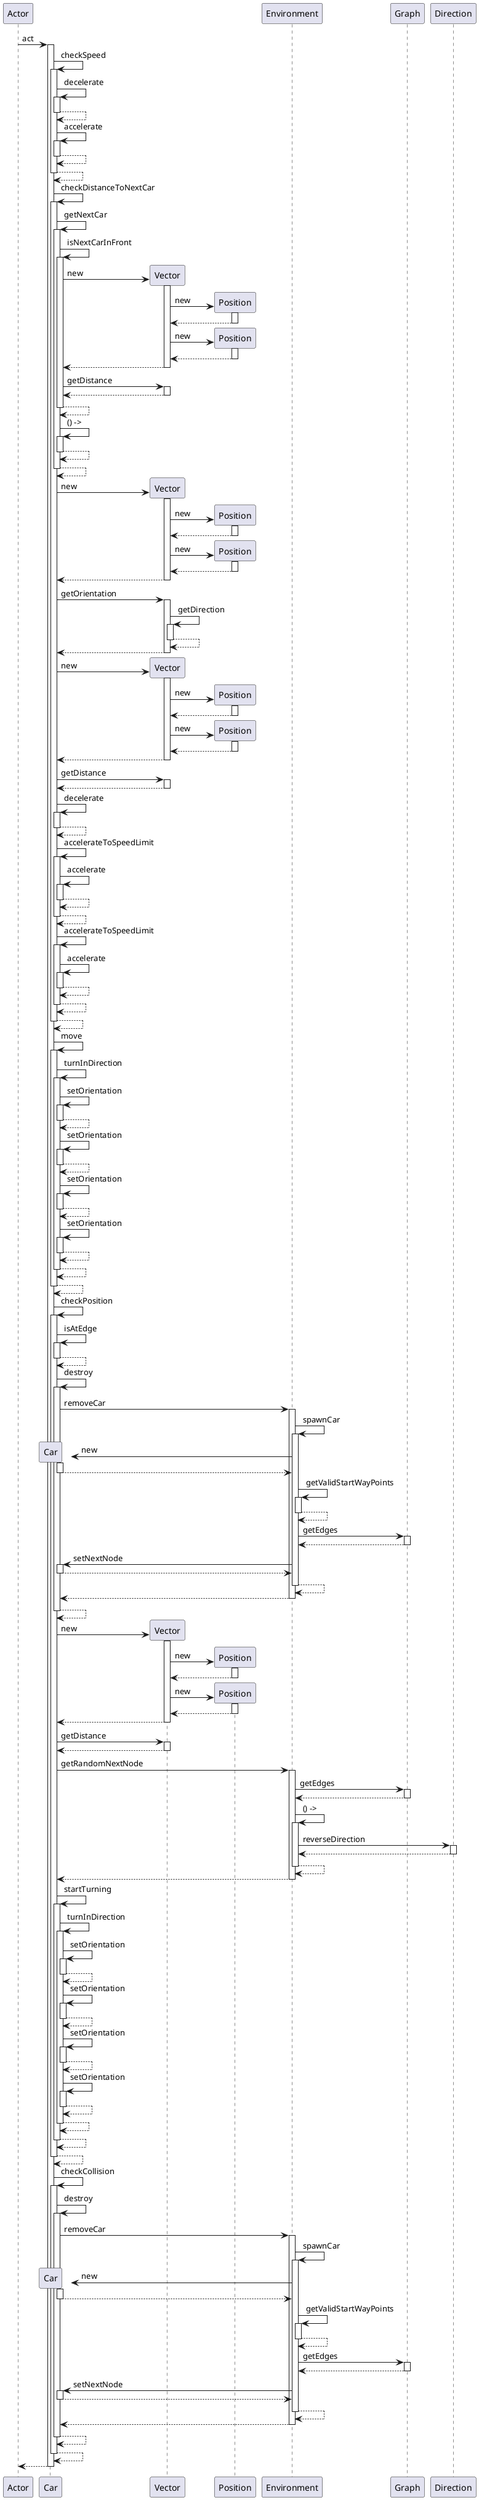 @startuml
participant Actor
Actor -> Car : act
activate Car
Car -> Car : checkSpeed
activate Car
Car -> Car : decelerate
activate Car
Car --> Car
deactivate Car
Car -> Car : accelerate
activate Car
Car --> Car
deactivate Car
Car --> Car
deactivate Car
Car -> Car : checkDistanceToNextCar
activate Car
Car -> Car : getNextCar
activate Car
Car -> Car : isNextCarInFront
activate Car
create Vector
Car -> Vector : new
activate Vector
create Position
Vector -> Position : new
activate Position
Position --> Vector
deactivate Position
create Position
Vector -> Position : new
activate Position
Position --> Vector
deactivate Position
Vector --> Car
deactivate Vector
Car -> Vector : getDistance
activate Vector
Vector --> Car
deactivate Vector
Car --> Car
deactivate Car
Car -> Car : () ->
activate Car
Car --> Car
deactivate Car
Car --> Car
deactivate Car
create Vector
Car -> Vector : new
activate Vector
create Position
Vector -> Position : new
activate Position
Position --> Vector
deactivate Position
create Position
Vector -> Position : new
activate Position
Position --> Vector
deactivate Position
Vector --> Car
deactivate Vector
Car -> Vector : getOrientation
activate Vector
Vector -> Vector : getDirection
activate Vector
Vector --> Vector
deactivate Vector
Vector --> Car
deactivate Vector
create Vector
Car -> Vector : new
activate Vector
create Position
Vector -> Position : new
activate Position
Position --> Vector
deactivate Position
create Position
Vector -> Position : new
activate Position
Position --> Vector
deactivate Position
Vector --> Car
deactivate Vector
Car -> Vector : getDistance
activate Vector
Vector --> Car
deactivate Vector
Car -> Car : decelerate
activate Car
Car --> Car
deactivate Car
Car -> Car : accelerateToSpeedLimit
activate Car
Car -> Car : accelerate
activate Car
Car --> Car
deactivate Car
Car --> Car
deactivate Car
Car -> Car : accelerateToSpeedLimit
activate Car
Car -> Car : accelerate
activate Car
Car --> Car
deactivate Car
Car --> Car
deactivate Car
Car --> Car
deactivate Car
Car -> Car : move
activate Car
Car -> Car : turnInDirection
activate Car
Car -> Car : setOrientation
activate Car
Car --> Car
deactivate Car
Car -> Car : setOrientation
activate Car
Car --> Car
deactivate Car
Car -> Car : setOrientation
activate Car
Car --> Car
deactivate Car
Car -> Car : setOrientation
activate Car
Car --> Car
deactivate Car
Car --> Car
deactivate Car
Car --> Car
deactivate Car
Car -> Car : checkPosition
activate Car
Car -> Car : isAtEdge
activate Car
Car --> Car
deactivate Car
Car -> Car : destroy
activate Car
Car -> Environment : removeCar
activate Environment
Environment -> Environment : spawnCar
activate Environment
create Car
Environment -> Car : new
activate Car
Car --> Environment
deactivate Car
Environment -> Environment : getValidStartWayPoints
activate Environment
Environment --> Environment
deactivate Environment
Environment -> Graph : getEdges
activate Graph
Graph --> Environment
deactivate Graph
Environment -> Car : setNextNode
activate Car
Car --> Environment
deactivate Car
Environment --> Environment
deactivate Environment
Environment --> Car
deactivate Environment
Car --> Car
deactivate Car
create Vector
Car -> Vector : new
activate Vector
create Position
Vector -> Position : new
activate Position
Position --> Vector
deactivate Position
create Position
Vector -> Position : new
activate Position
Position --> Vector
deactivate Position
Vector --> Car
deactivate Vector
Car -> Vector : getDistance
activate Vector
Vector --> Car
deactivate Vector
Car -> Environment : getRandomNextNode
activate Environment
Environment -> Graph : getEdges
activate Graph
Graph --> Environment
deactivate Graph
Environment -> Environment : () ->
activate Environment
Environment -> Direction : reverseDirection
activate Direction
Direction --> Environment
deactivate Direction
Environment --> Environment
deactivate Environment
Environment --> Car
deactivate Environment
Car -> Car : startTurning
activate Car
Car -> Car : turnInDirection
activate Car
Car -> Car : setOrientation
activate Car
Car --> Car
deactivate Car
Car -> Car : setOrientation
activate Car
Car --> Car
deactivate Car
Car -> Car : setOrientation
activate Car
Car --> Car
deactivate Car
Car -> Car : setOrientation
activate Car
Car --> Car
deactivate Car
Car --> Car
deactivate Car
Car --> Car
deactivate Car
Car --> Car
deactivate Car
Car -> Car : checkCollision
activate Car
Car -> Car : destroy
activate Car
Car -> Environment : removeCar
activate Environment
Environment -> Environment : spawnCar
activate Environment
create Car
Environment -> Car : new
activate Car
Car --> Environment
deactivate Car
Environment -> Environment : getValidStartWayPoints
activate Environment
Environment --> Environment
deactivate Environment
Environment -> Graph : getEdges
activate Graph
Graph --> Environment
deactivate Graph
Environment -> Car : setNextNode
activate Car
Car --> Environment
deactivate Car
Environment --> Environment
deactivate Environment
Environment --> Car
deactivate Environment
Car --> Car
deactivate Car
Car --> Car
deactivate Car
return
@enduml